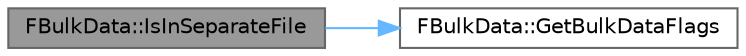 digraph "FBulkData::IsInSeparateFile"
{
 // INTERACTIVE_SVG=YES
 // LATEX_PDF_SIZE
  bgcolor="transparent";
  edge [fontname=Helvetica,fontsize=10,labelfontname=Helvetica,labelfontsize=10];
  node [fontname=Helvetica,fontsize=10,shape=box,height=0.2,width=0.4];
  rankdir="LR";
  Node1 [id="Node000001",label="FBulkData::IsInSeparateFile",height=0.2,width=0.4,color="gray40", fillcolor="grey60", style="filled", fontcolor="black",tooltip="Returns whether this bulk data is currently stored in it's own file or not."];
  Node1 -> Node2 [id="edge1_Node000001_Node000002",color="steelblue1",style="solid",tooltip=" "];
  Node2 [id="Node000002",label="FBulkData::GetBulkDataFlags",height=0.2,width=0.4,color="grey40", fillcolor="white", style="filled",URL="$d4/d9b/classFBulkData.html#a90a6a3284887218895e48c4fb5b30271",tooltip="Gets the current bulk data flags."];
}
